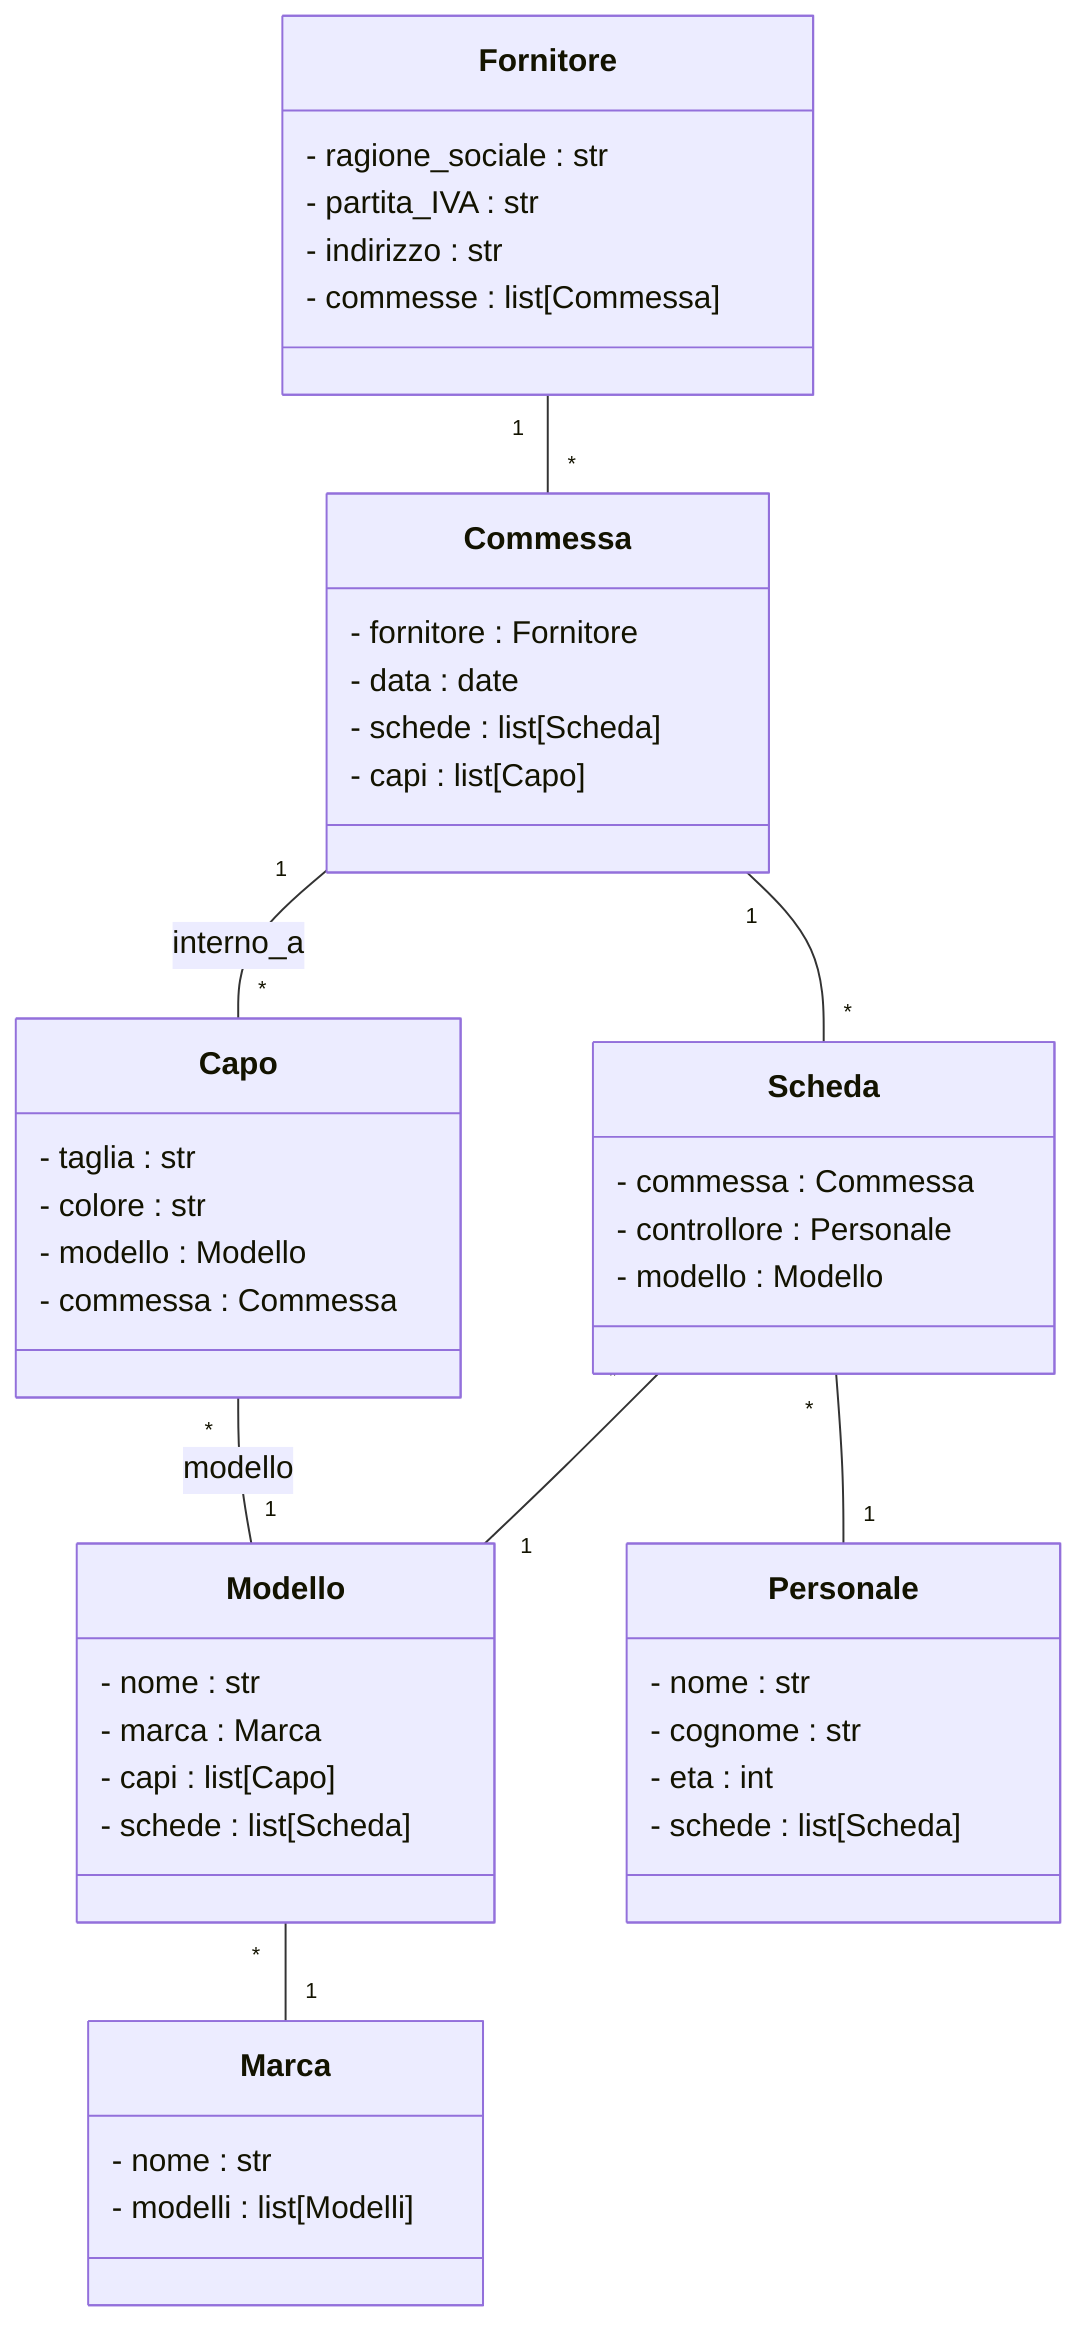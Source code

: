 classDiagram

	class Fornitore {
		- ragione_sociale : str
		- partita_IVA : str
		- indirizzo : str
		- commesse : list[Commessa]
	}

	class Commessa {
		- fornitore : Fornitore
		- data : date
		- schede : list[Scheda]
		- capi : list[Capo]
	}

	class Capo {
		- taglia : str
		- colore : str
		- modello : Modello
		- commessa : Commessa
	}

	class Modello {
		- nome : str
		- marca : Marca
		%% non indispensabili (sotto)
		- capi : list[Capo]
		- schede : list[Scheda]
	}

	class Marca {
		- nome : str
		- modelli : list[Modelli]
	}

	class Personale {
		- nome : str
		- cognome : str
		- eta : int
		- schede : list[Scheda]
	}

	class Scheda {
		- commessa : Commessa
		- controllore : Personale
		- modello : Modello
	}

	Capo "*" -- "1" Modello : modello
	Commessa "1" -- "*" Capo : interno_a
	Scheda "*" -- "1" Personale
	Modello "*" -- "1" Marca
	Fornitore "1" -- "*" Commessa
	Commessa "1" -- "*" Scheda
	Scheda "*" -- "1" Modello